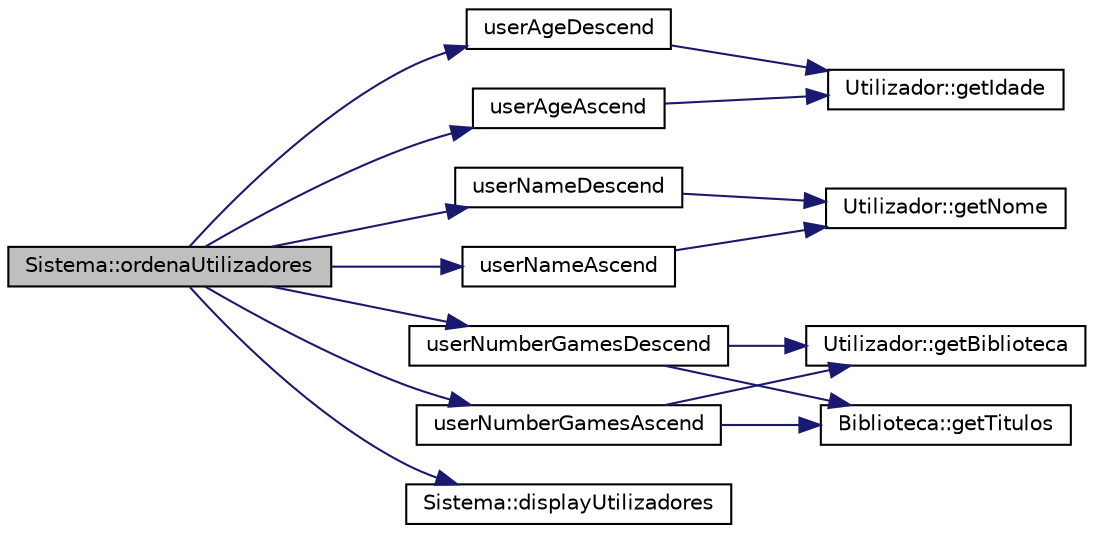 digraph "Sistema::ordenaUtilizadores"
{
  edge [fontname="Helvetica",fontsize="10",labelfontname="Helvetica",labelfontsize="10"];
  node [fontname="Helvetica",fontsize="10",shape=record];
  rankdir="LR";
  Node60 [label="Sistema::ordenaUtilizadores",height=0.2,width=0.4,color="black", fillcolor="grey75", style="filled", fontcolor="black"];
  Node60 -> Node61 [color="midnightblue",fontsize="10",style="solid",fontname="Helvetica"];
  Node61 [label="userAgeAscend",height=0.2,width=0.4,color="black", fillcolor="white", style="filled",URL="$_sistema_8cpp.html#ad518f0e0db218f2c049ef1d700caae5f"];
  Node61 -> Node62 [color="midnightblue",fontsize="10",style="solid",fontname="Helvetica"];
  Node62 [label="Utilizador::getIdade",height=0.2,width=0.4,color="black", fillcolor="white", style="filled",URL="$class_utilizador.html#adff93f098f9512263fcbd1cdadf20855",tooltip="Permite obter a idade do utilizador. "];
  Node60 -> Node63 [color="midnightblue",fontsize="10",style="solid",fontname="Helvetica"];
  Node63 [label="userAgeDescend",height=0.2,width=0.4,color="black", fillcolor="white", style="filled",URL="$_sistema_8cpp.html#a02190b2d4dada73645956850b936ad16"];
  Node63 -> Node62 [color="midnightblue",fontsize="10",style="solid",fontname="Helvetica"];
  Node60 -> Node64 [color="midnightblue",fontsize="10",style="solid",fontname="Helvetica"];
  Node64 [label="userNameAscend",height=0.2,width=0.4,color="black", fillcolor="white", style="filled",URL="$_sistema_8cpp.html#a2cac2b30d054ab23d49adc954779f67d"];
  Node64 -> Node65 [color="midnightblue",fontsize="10",style="solid",fontname="Helvetica"];
  Node65 [label="Utilizador::getNome",height=0.2,width=0.4,color="black", fillcolor="white", style="filled",URL="$class_utilizador.html#a82874cffab116aa572f58576511b0e24",tooltip="Permite obter o nome do utilizador. "];
  Node60 -> Node66 [color="midnightblue",fontsize="10",style="solid",fontname="Helvetica"];
  Node66 [label="userNameDescend",height=0.2,width=0.4,color="black", fillcolor="white", style="filled",URL="$_sistema_8cpp.html#ac0995133035c1bd2be3a18c95a2eba92"];
  Node66 -> Node65 [color="midnightblue",fontsize="10",style="solid",fontname="Helvetica"];
  Node60 -> Node67 [color="midnightblue",fontsize="10",style="solid",fontname="Helvetica"];
  Node67 [label="userNumberGamesAscend",height=0.2,width=0.4,color="black", fillcolor="white", style="filled",URL="$_sistema_8cpp.html#a55b7ab55cae2d4f6a03844e5cb19d2b8"];
  Node67 -> Node68 [color="midnightblue",fontsize="10",style="solid",fontname="Helvetica"];
  Node68 [label="Utilizador::getBiblioteca",height=0.2,width=0.4,color="black", fillcolor="white", style="filled",URL="$class_utilizador.html#a6a128859b776bf019b5652ce61f62280",tooltip="Permite obter a biblioteca do utilizador. "];
  Node67 -> Node69 [color="midnightblue",fontsize="10",style="solid",fontname="Helvetica"];
  Node69 [label="Biblioteca::getTitulos",height=0.2,width=0.4,color="black", fillcolor="white", style="filled",URL="$class_biblioteca.html#a03c1ebf76a4ace4f57000bb99a87bb88",tooltip="Devolve o vetor de titulos. "];
  Node60 -> Node70 [color="midnightblue",fontsize="10",style="solid",fontname="Helvetica"];
  Node70 [label="userNumberGamesDescend",height=0.2,width=0.4,color="black", fillcolor="white", style="filled",URL="$_sistema_8cpp.html#a81e28a299272eebc9771023c1f78ea48"];
  Node70 -> Node68 [color="midnightblue",fontsize="10",style="solid",fontname="Helvetica"];
  Node70 -> Node69 [color="midnightblue",fontsize="10",style="solid",fontname="Helvetica"];
  Node60 -> Node71 [color="midnightblue",fontsize="10",style="solid",fontname="Helvetica"];
  Node71 [label="Sistema::displayUtilizadores",height=0.2,width=0.4,color="black", fillcolor="white", style="filled",URL="$class_sistema.html#ac22188d7bcfb9df24776d67900b9d7fb",tooltip="Mostra os utilizadores do sistema. "];
}
